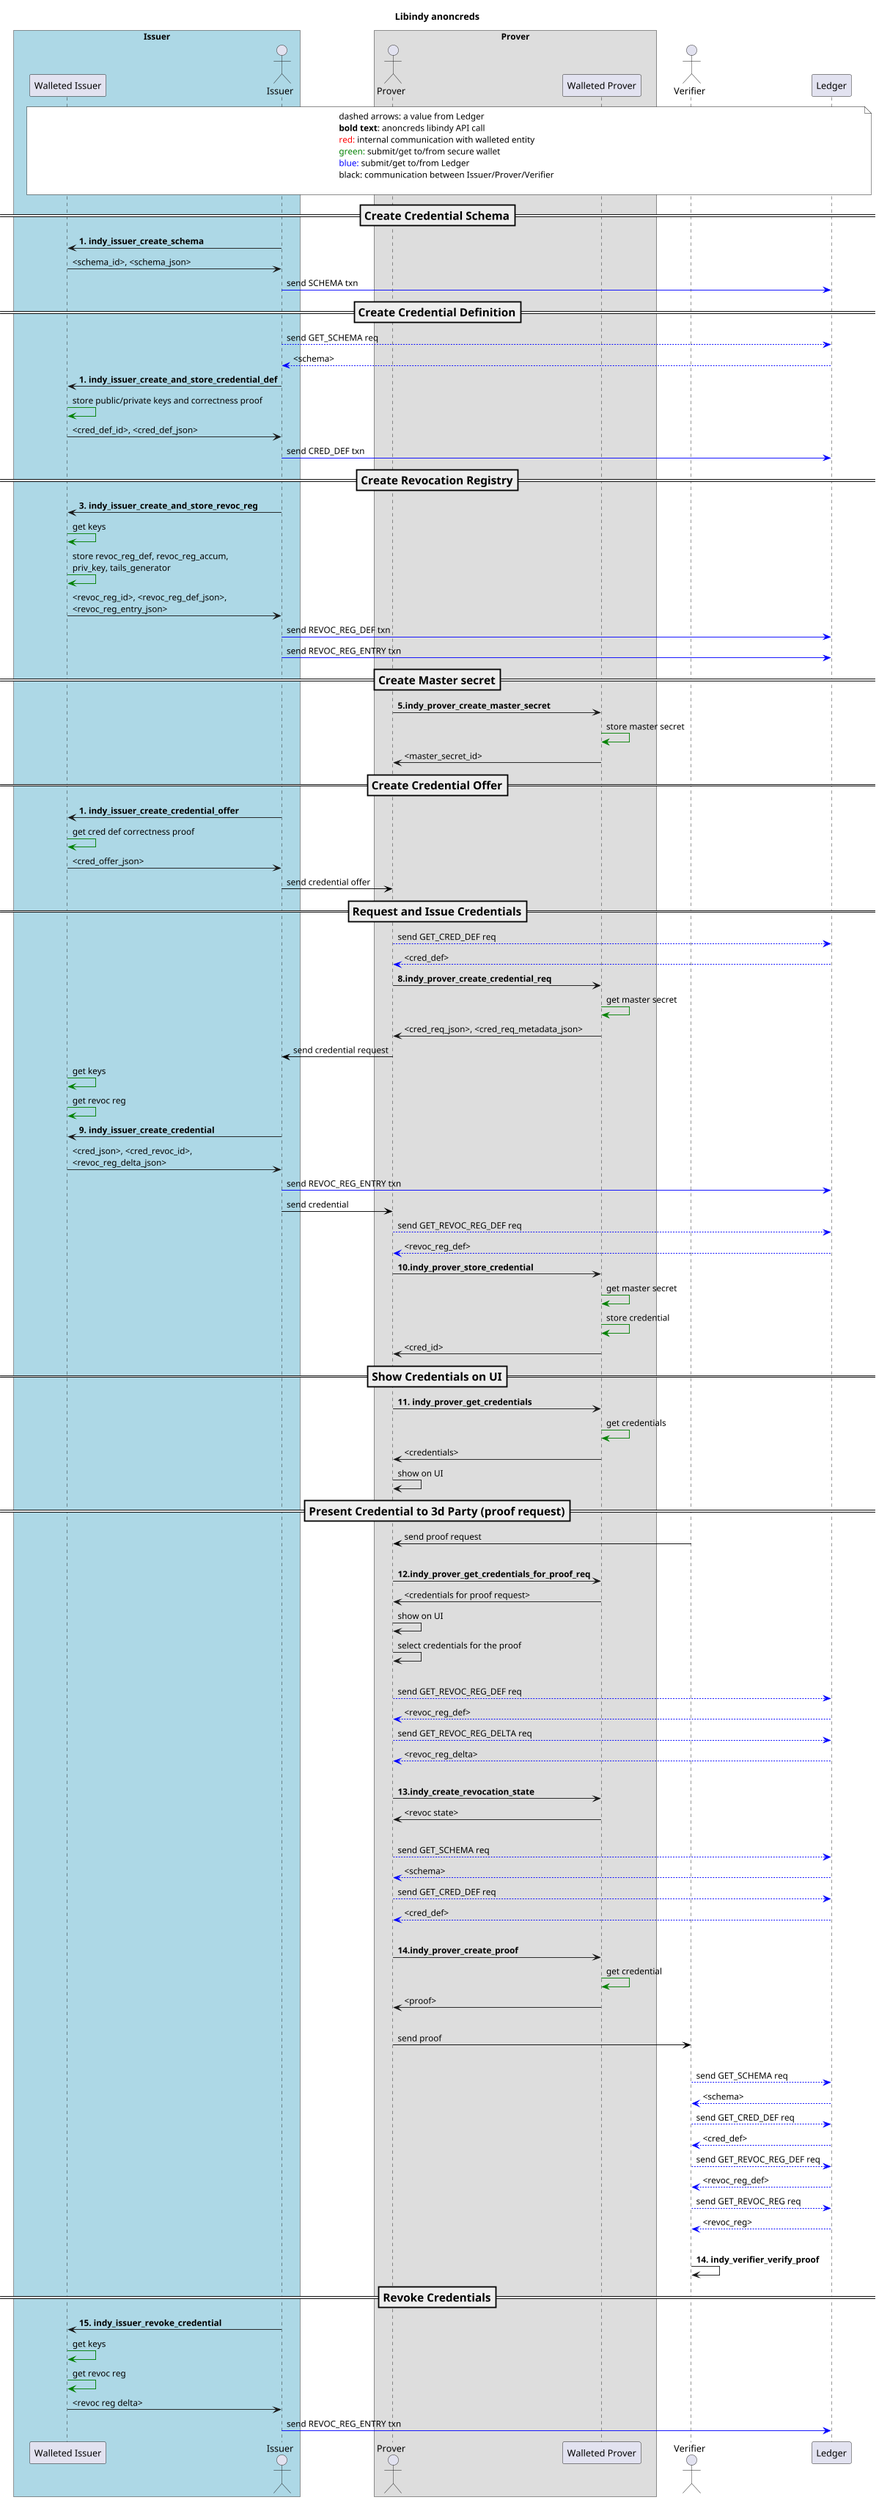 @startuml
skinparam ParticipantPadding 20
skinparam BoxPadding 20

title Libindy anoncreds
scale 0.9


box "Issuer" #LightBlue
participant "Walleted Issuer" as IW
actor Issuer as I
endbox

box "Prover"
actor Prover as P
participant "Walleted Prover" as PW
endbox

actor Verifier as V

participant "Ledger" as L


note over IW, L #white
    dashed arrows: a value from Ledger
    <b>bold text</b>: anoncreds libindy API call
    <font color=red>red:</font> internal communication with walleted entity
    <font color=green>green:</font> submit/get to/from secure wallet
    <font color=blue>blue:</font> submit/get to/from Ledger
    black: communication between Issuer/Prover/Verifier

endnote


=== Create Credential Schema ==
I -> IW: <b>1. indy_issuer_create_schema
IW -> I: <schema_id>, <schema_json>

I-[#blue]>L: send SCHEMA txn

=== Create Credential Definition ==
I -[#blue]-> L: send GET_SCHEMA req
L -[#blue]-> I: <schema>
I -> IW: <b>1. indy_issuer_create_and_store_credential_def
IW -[#green]> IW: store public/private keys and correctness proof
IW -> I: <cred_def_id>, <cred_def_json>

I-[#blue]>L: send CRED_DEF txn

=== Create Revocation Registry ==

I -> IW: <b>3. indy_issuer_create_and_store_revoc_reg
IW -[#green]> IW: get keys
IW -[#green]> IW: store revoc_reg_def, revoc_reg_accum, \npriv_key, tails_generator
IW -> I: <revoc_reg_id>, <revoc_reg_def_json>, \n<revoc_reg_entry_json>

I-[#blue]>L: send REVOC_REG_DEF txn
I-[#blue]>L: send REVOC_REG_ENTRY txn

=== Create Master secret ==

P -> PW: <b>5.indy_prover_create_master_secret
PW -[#green]> PW: store master secret
PW -> P: <master_secret_id>

=== Create Credential Offer ==

I -> IW: <b>1. indy_issuer_create_credential_offer
IW -[#green]> IW: get cred def correctness proof
IW -> I: <cred_offer_json>

I -[#black]> P: send credential offer

=== Request and Issue Credentials ==
P -[#blue]-> L: send GET_CRED_DEF req
L -[#blue]-> P: <cred_def>

P -> PW: <b>8.indy_prover_create_credential_req
PW -[#green]> PW: get master secret
PW -> P: <cred_req_json>, <cred_req_metadata_json>

P -[#black]> I: send credential request

IW -[#green]> IW: get keys
IW -[#green]> IW: get revoc reg
I -> IW: <b>9. indy_issuer_create_credential
IW -> I: <cred_json>, <cred_revoc_id>, \n<revoc_reg_delta_json>

I -[#blue]> L: send REVOC_REG_ENTRY txn
I -[#black]> P: send credential

P -[#blue]-> L: send GET_REVOC_REG_DEF req
L -[#blue]-> P: <revoc_reg_def>

P -> PW: <b>10.indy_prover_store_credential
PW -[#green]> PW: get master secret
PW -[#green]> PW: store credential
PW -> P: <cred_id>

=== Show Credentials on UI ==
P -> PW: <b>11. indy_prover_get_credentials
PW -[#green]> PW: get credentials
PW -> P: <credentials>
P -> P: show on UI

=== Present Credential to 3d Party (proof request)==

V -[#black]> P: send proof request
|||
P -> PW: <b>12.indy_prover_get_credentials_for_proof_req
PW -> P: <credentials for proof request>
P -> P: show on UI
P -> P: select credentials for the proof
|||
P -[#blue]-> L: send GET_REVOC_REG_DEF req
L -[#blue]-> P: <revoc_reg_def>
P -[#blue]-> L: send GET_REVOC_REG_DELTA req
L -[#blue]-> P: <revoc_reg_delta>
|||
P -> PW: <b>13.indy_create_revocation_state
PW -> P: <revoc state>
|||
P -[#blue]-> L: send GET_SCHEMA req
L -[#blue]-> P: <schema>
P -[#blue]-> L: send GET_CRED_DEF req
L -[#blue]-> P: <cred_def>
|||
P -> PW: <b>14.indy_prover_create_proof
PW -[#green]> PW: get credential
PW -> P: <proof>
|||
P -[#black]> V: send proof
|||
V -[#blue]-> L: send GET_SCHEMA req
L -[#blue]-> V: <schema>
V -[#blue]-> L: send GET_CRED_DEF req
L -[#blue]-> V: <cred_def>
V -[#blue]-> L: send GET_REVOC_REG_DEF req
L -[#blue]-> V: <revoc_reg_def>
V -[#blue]-> L: send GET_REVOC_REG req
L -[#blue]-> V: <revoc_reg>
|||
V -> V: <b>14. indy_verifier_verify_proof

=== Revoke Credentials ==
I -> IW: <b>15. indy_issuer_revoke_credential
IW -[#green]> IW: get keys
IW -[#green]> IW: get revoc reg
IW -> I: <revoc reg delta>
I -[#blue]> L: send REVOC_REG_ENTRY txn

@enduml
